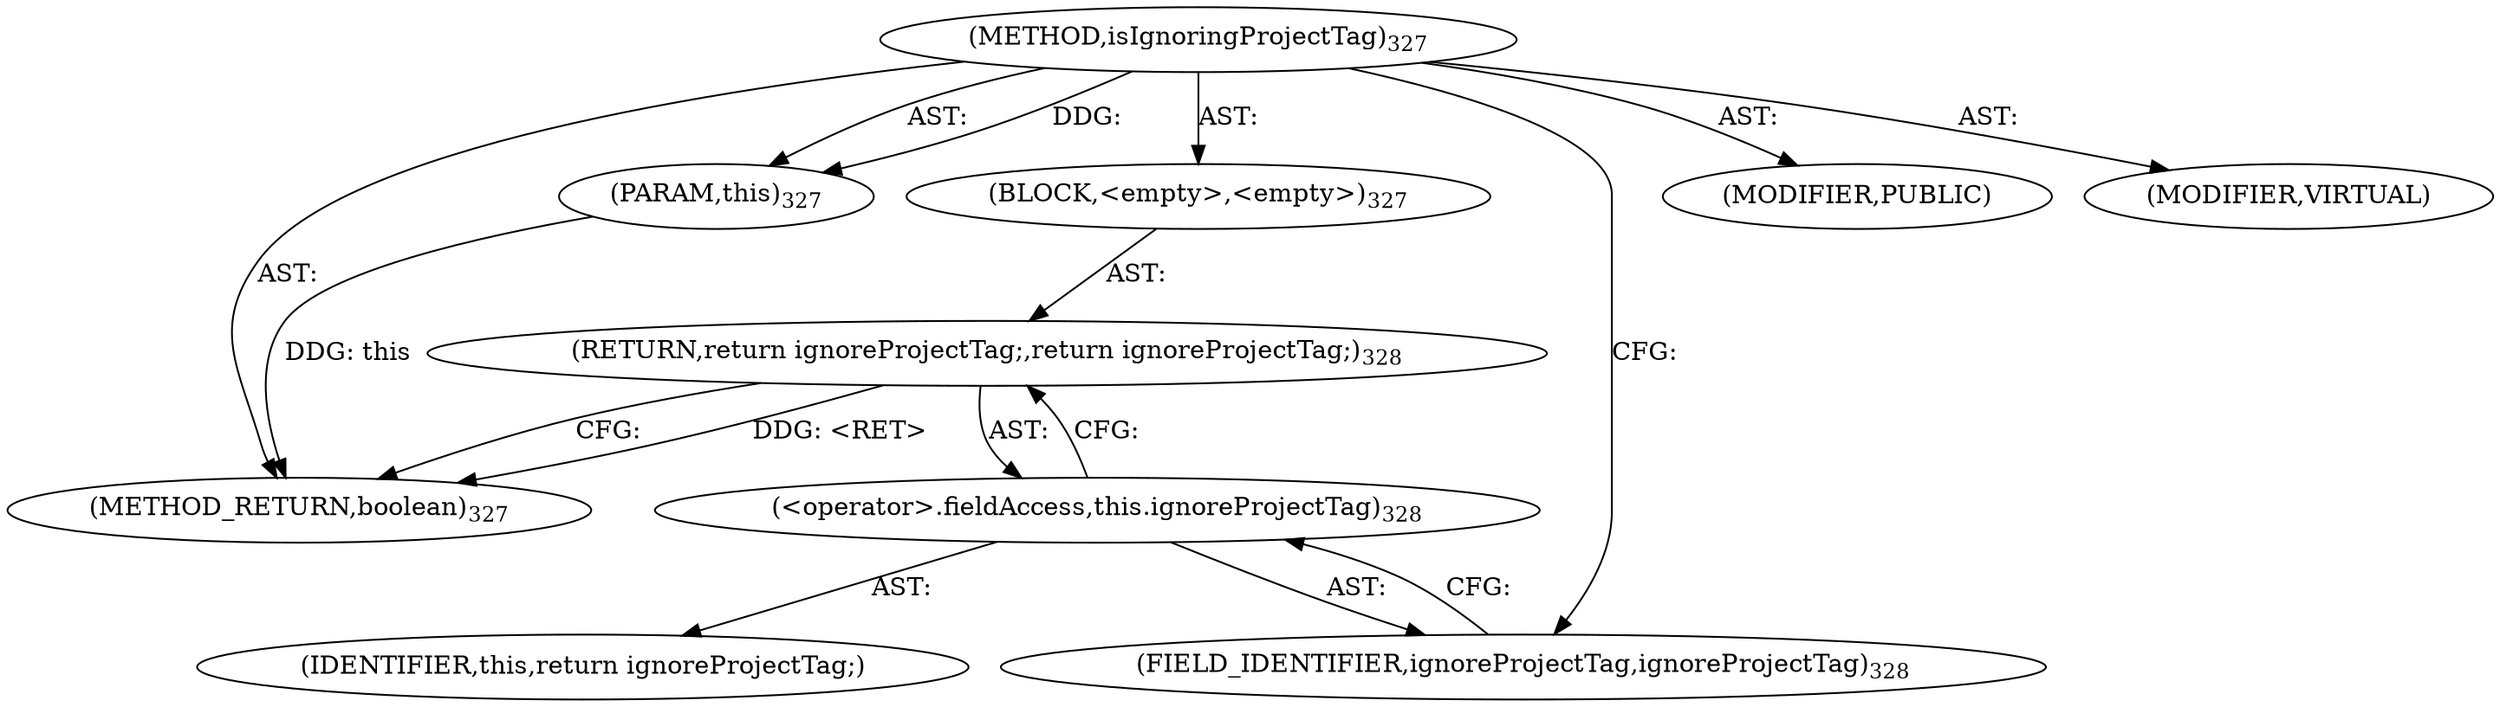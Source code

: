 digraph "isIgnoringProjectTag" {  
"111669149717" [label = <(METHOD,isIgnoringProjectTag)<SUB>327</SUB>> ]
"115964117024" [label = <(PARAM,this)<SUB>327</SUB>> ]
"25769803801" [label = <(BLOCK,&lt;empty&gt;,&lt;empty&gt;)<SUB>327</SUB>> ]
"146028888077" [label = <(RETURN,return ignoreProjectTag;,return ignoreProjectTag;)<SUB>328</SUB>> ]
"30064771167" [label = <(&lt;operator&gt;.fieldAccess,this.ignoreProjectTag)<SUB>328</SUB>> ]
"68719476797" [label = <(IDENTIFIER,this,return ignoreProjectTag;)> ]
"55834574892" [label = <(FIELD_IDENTIFIER,ignoreProjectTag,ignoreProjectTag)<SUB>328</SUB>> ]
"133143986229" [label = <(MODIFIER,PUBLIC)> ]
"133143986230" [label = <(MODIFIER,VIRTUAL)> ]
"128849018901" [label = <(METHOD_RETURN,boolean)<SUB>327</SUB>> ]
  "111669149717" -> "115964117024"  [ label = "AST: "] 
  "111669149717" -> "25769803801"  [ label = "AST: "] 
  "111669149717" -> "133143986229"  [ label = "AST: "] 
  "111669149717" -> "133143986230"  [ label = "AST: "] 
  "111669149717" -> "128849018901"  [ label = "AST: "] 
  "25769803801" -> "146028888077"  [ label = "AST: "] 
  "146028888077" -> "30064771167"  [ label = "AST: "] 
  "30064771167" -> "68719476797"  [ label = "AST: "] 
  "30064771167" -> "55834574892"  [ label = "AST: "] 
  "146028888077" -> "128849018901"  [ label = "CFG: "] 
  "30064771167" -> "146028888077"  [ label = "CFG: "] 
  "55834574892" -> "30064771167"  [ label = "CFG: "] 
  "111669149717" -> "55834574892"  [ label = "CFG: "] 
  "146028888077" -> "128849018901"  [ label = "DDG: &lt;RET&gt;"] 
  "115964117024" -> "128849018901"  [ label = "DDG: this"] 
  "111669149717" -> "115964117024"  [ label = "DDG: "] 
}
